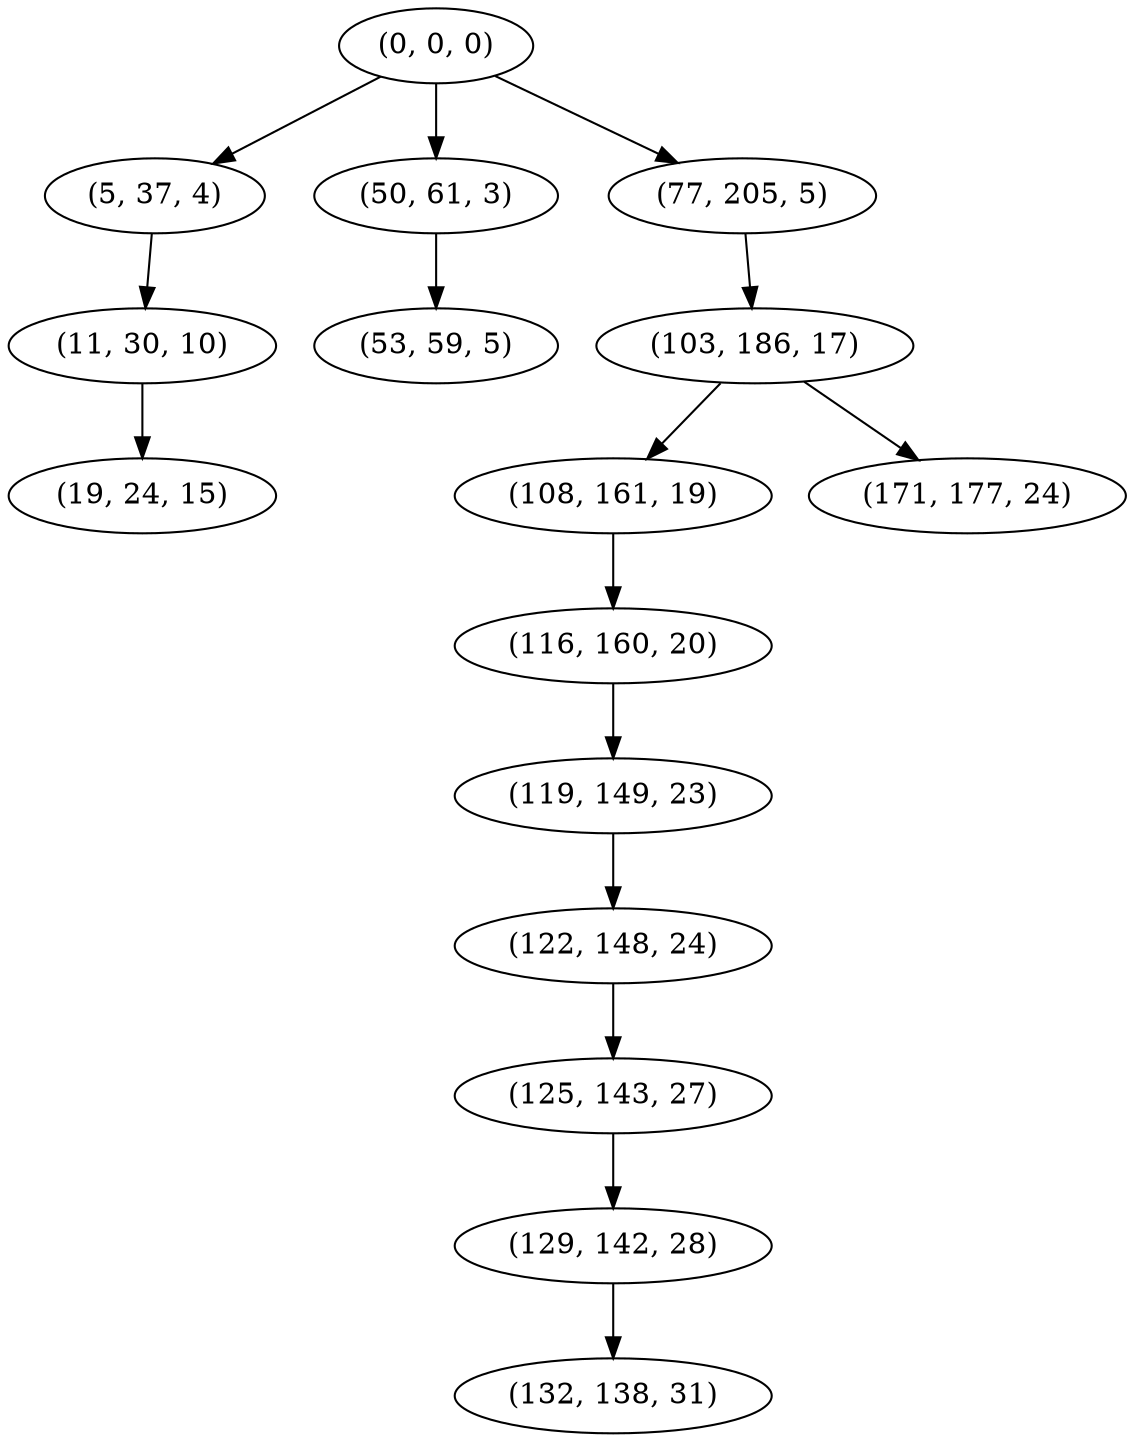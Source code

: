 digraph tree {
    "(0, 0, 0)";
    "(5, 37, 4)";
    "(11, 30, 10)";
    "(19, 24, 15)";
    "(50, 61, 3)";
    "(53, 59, 5)";
    "(77, 205, 5)";
    "(103, 186, 17)";
    "(108, 161, 19)";
    "(116, 160, 20)";
    "(119, 149, 23)";
    "(122, 148, 24)";
    "(125, 143, 27)";
    "(129, 142, 28)";
    "(132, 138, 31)";
    "(171, 177, 24)";
    "(0, 0, 0)" -> "(5, 37, 4)";
    "(0, 0, 0)" -> "(50, 61, 3)";
    "(0, 0, 0)" -> "(77, 205, 5)";
    "(5, 37, 4)" -> "(11, 30, 10)";
    "(11, 30, 10)" -> "(19, 24, 15)";
    "(50, 61, 3)" -> "(53, 59, 5)";
    "(77, 205, 5)" -> "(103, 186, 17)";
    "(103, 186, 17)" -> "(108, 161, 19)";
    "(103, 186, 17)" -> "(171, 177, 24)";
    "(108, 161, 19)" -> "(116, 160, 20)";
    "(116, 160, 20)" -> "(119, 149, 23)";
    "(119, 149, 23)" -> "(122, 148, 24)";
    "(122, 148, 24)" -> "(125, 143, 27)";
    "(125, 143, 27)" -> "(129, 142, 28)";
    "(129, 142, 28)" -> "(132, 138, 31)";
}

